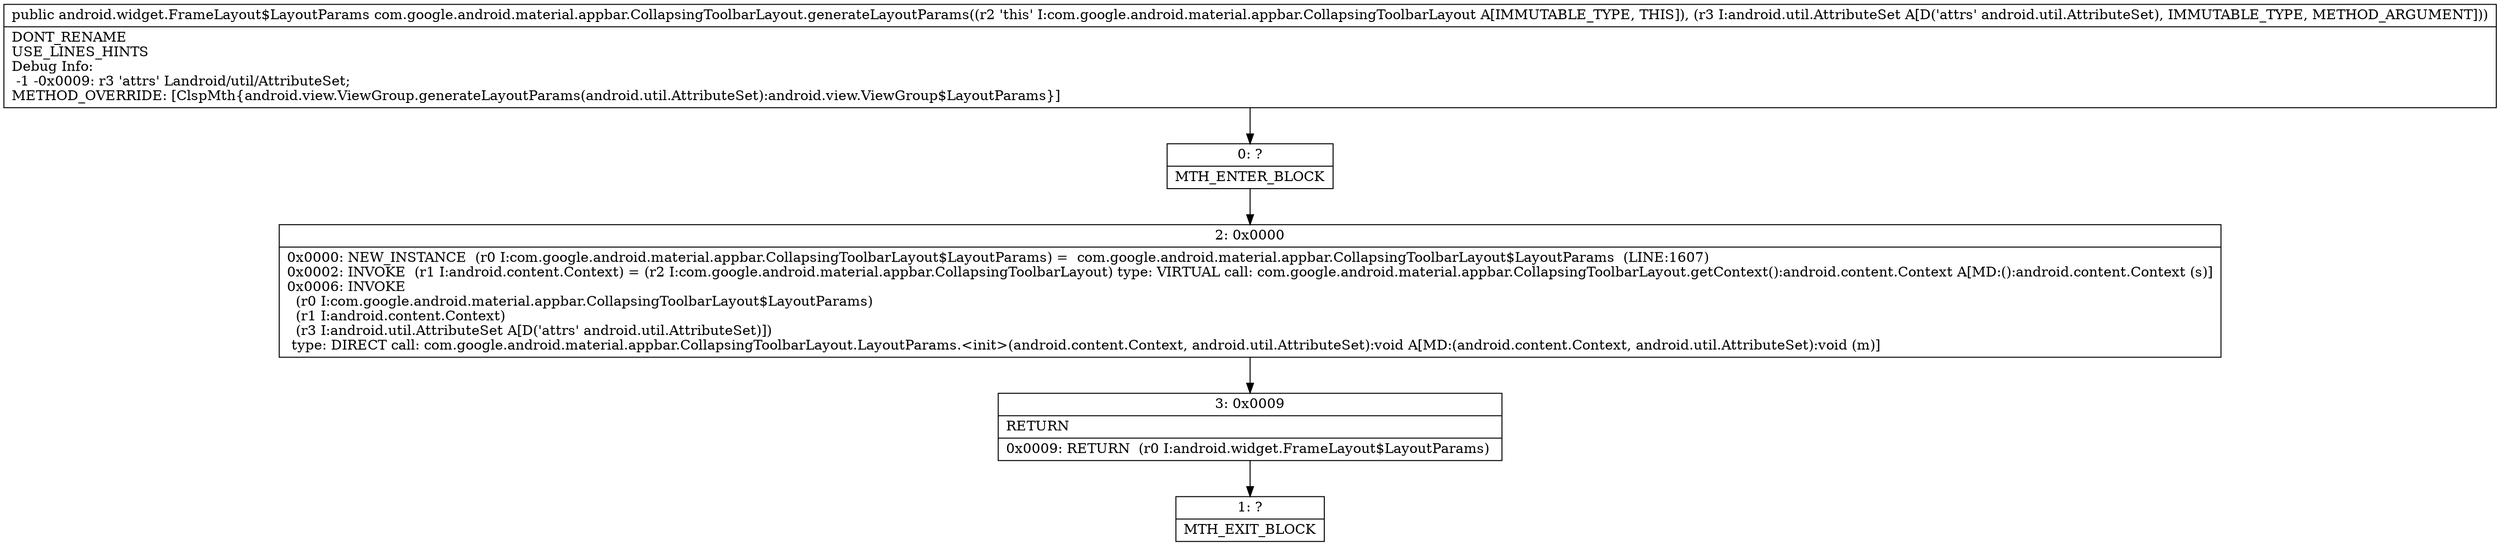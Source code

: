 digraph "CFG forcom.google.android.material.appbar.CollapsingToolbarLayout.generateLayoutParams(Landroid\/util\/AttributeSet;)Landroid\/widget\/FrameLayout$LayoutParams;" {
Node_0 [shape=record,label="{0\:\ ?|MTH_ENTER_BLOCK\l}"];
Node_2 [shape=record,label="{2\:\ 0x0000|0x0000: NEW_INSTANCE  (r0 I:com.google.android.material.appbar.CollapsingToolbarLayout$LayoutParams) =  com.google.android.material.appbar.CollapsingToolbarLayout$LayoutParams  (LINE:1607)\l0x0002: INVOKE  (r1 I:android.content.Context) = (r2 I:com.google.android.material.appbar.CollapsingToolbarLayout) type: VIRTUAL call: com.google.android.material.appbar.CollapsingToolbarLayout.getContext():android.content.Context A[MD:():android.content.Context (s)]\l0x0006: INVOKE  \l  (r0 I:com.google.android.material.appbar.CollapsingToolbarLayout$LayoutParams)\l  (r1 I:android.content.Context)\l  (r3 I:android.util.AttributeSet A[D('attrs' android.util.AttributeSet)])\l type: DIRECT call: com.google.android.material.appbar.CollapsingToolbarLayout.LayoutParams.\<init\>(android.content.Context, android.util.AttributeSet):void A[MD:(android.content.Context, android.util.AttributeSet):void (m)]\l}"];
Node_3 [shape=record,label="{3\:\ 0x0009|RETURN\l|0x0009: RETURN  (r0 I:android.widget.FrameLayout$LayoutParams) \l}"];
Node_1 [shape=record,label="{1\:\ ?|MTH_EXIT_BLOCK\l}"];
MethodNode[shape=record,label="{public android.widget.FrameLayout$LayoutParams com.google.android.material.appbar.CollapsingToolbarLayout.generateLayoutParams((r2 'this' I:com.google.android.material.appbar.CollapsingToolbarLayout A[IMMUTABLE_TYPE, THIS]), (r3 I:android.util.AttributeSet A[D('attrs' android.util.AttributeSet), IMMUTABLE_TYPE, METHOD_ARGUMENT]))  | DONT_RENAME\lUSE_LINES_HINTS\lDebug Info:\l  \-1 \-0x0009: r3 'attrs' Landroid\/util\/AttributeSet;\lMETHOD_OVERRIDE: [ClspMth\{android.view.ViewGroup.generateLayoutParams(android.util.AttributeSet):android.view.ViewGroup$LayoutParams\}]\l}"];
MethodNode -> Node_0;Node_0 -> Node_2;
Node_2 -> Node_3;
Node_3 -> Node_1;
}

